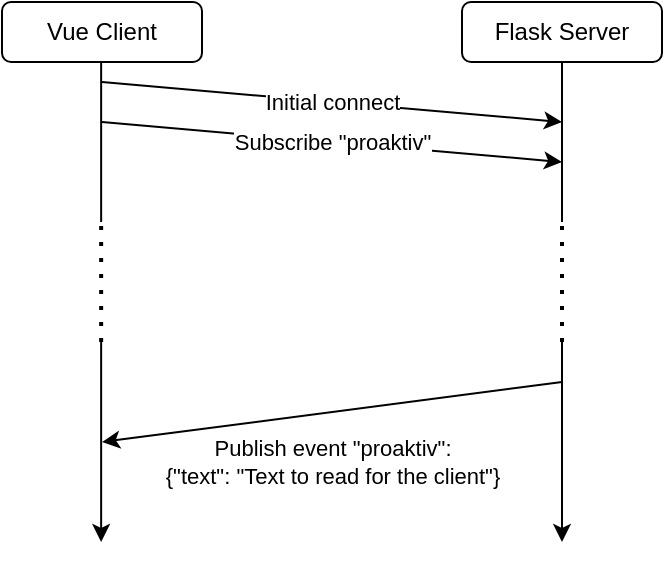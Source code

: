<mxfile>
    <diagram id="3m41AnP2egnqxWlw1Qh6" name="Seite-1">
        <mxGraphModel dx="676" dy="560" grid="1" gridSize="10" guides="1" tooltips="1" connect="1" arrows="1" fold="1" page="1" pageScale="1" pageWidth="1169" pageHeight="827" math="0" shadow="0">
            <root>
                <mxCell id="0"/>
                <mxCell id="1" parent="0"/>
                <mxCell id="4" value="Vue Client" style="rounded=1;whiteSpace=wrap;html=1;" parent="1" vertex="1">
                    <mxGeometry x="140" y="140" width="100" height="30" as="geometry"/>
                </mxCell>
                <mxCell id="5" value="" style="endArrow=classic;html=1;" parent="1" edge="1">
                    <mxGeometry width="50" height="50" relative="1" as="geometry">
                        <mxPoint x="420" y="310" as="sourcePoint"/>
                        <mxPoint x="420" y="410" as="targetPoint"/>
                    </mxGeometry>
                </mxCell>
                <mxCell id="6" value="Flask Server" style="rounded=1;whiteSpace=wrap;html=1;" parent="1" vertex="1">
                    <mxGeometry x="370" y="140" width="100" height="30" as="geometry"/>
                </mxCell>
                <mxCell id="7" value="Initial connect" style="endArrow=classic;html=1;" parent="1" edge="1">
                    <mxGeometry width="50" height="50" relative="1" as="geometry">
                        <mxPoint x="190" y="180" as="sourcePoint"/>
                        <mxPoint x="420" y="200" as="targetPoint"/>
                    </mxGeometry>
                </mxCell>
                <mxCell id="8" value="Subscribe &quot;proaktiv&quot;" style="endArrow=classic;html=1;" parent="1" edge="1">
                    <mxGeometry width="50" height="50" relative="1" as="geometry">
                        <mxPoint x="190" y="200" as="sourcePoint"/>
                        <mxPoint x="420" y="220" as="targetPoint"/>
                    </mxGeometry>
                </mxCell>
                <mxCell id="9" value="Publish event &quot;proaktiv&quot;:&lt;br&gt;{&quot;text&quot;: &quot;Text to read for the client&quot;}" style="endArrow=classic;html=1;labelBackgroundColor=none;" parent="1" edge="1">
                    <mxGeometry x="0.028" y="25" width="50" height="50" relative="1" as="geometry">
                        <mxPoint x="420" y="330" as="sourcePoint"/>
                        <mxPoint x="190" y="360" as="targetPoint"/>
                        <mxPoint as="offset"/>
                    </mxGeometry>
                </mxCell>
                <mxCell id="11" value="" style="endArrow=none;html=1;labelBackgroundColor=none;entryX=0.5;entryY=1;entryDx=0;entryDy=0;" parent="1" target="6" edge="1">
                    <mxGeometry width="50" height="50" relative="1" as="geometry">
                        <mxPoint x="420" y="250" as="sourcePoint"/>
                        <mxPoint x="440" y="220" as="targetPoint"/>
                    </mxGeometry>
                </mxCell>
                <mxCell id="12" value="" style="endArrow=none;dashed=1;html=1;dashPattern=1 3;strokeWidth=2;labelBackgroundColor=none;" parent="1" edge="1">
                    <mxGeometry width="50" height="50" relative="1" as="geometry">
                        <mxPoint x="420" y="310" as="sourcePoint"/>
                        <mxPoint x="420" y="250" as="targetPoint"/>
                    </mxGeometry>
                </mxCell>
                <mxCell id="13" value="" style="endArrow=classic;html=1;" parent="1" edge="1">
                    <mxGeometry width="50" height="50" relative="1" as="geometry">
                        <mxPoint x="189.57" y="310" as="sourcePoint"/>
                        <mxPoint x="189.57" y="410" as="targetPoint"/>
                    </mxGeometry>
                </mxCell>
                <mxCell id="14" value="" style="endArrow=none;html=1;labelBackgroundColor=none;entryX=0.5;entryY=1;entryDx=0;entryDy=0;" parent="1" edge="1">
                    <mxGeometry width="50" height="50" relative="1" as="geometry">
                        <mxPoint x="189.57" y="250" as="sourcePoint"/>
                        <mxPoint x="189.57" y="170" as="targetPoint"/>
                    </mxGeometry>
                </mxCell>
                <mxCell id="15" value="" style="endArrow=none;dashed=1;html=1;dashPattern=1 3;strokeWidth=2;labelBackgroundColor=none;" parent="1" edge="1">
                    <mxGeometry width="50" height="50" relative="1" as="geometry">
                        <mxPoint x="189.57" y="310" as="sourcePoint"/>
                        <mxPoint x="189.57" y="250" as="targetPoint"/>
                    </mxGeometry>
                </mxCell>
            </root>
        </mxGraphModel>
    </diagram>
</mxfile>
